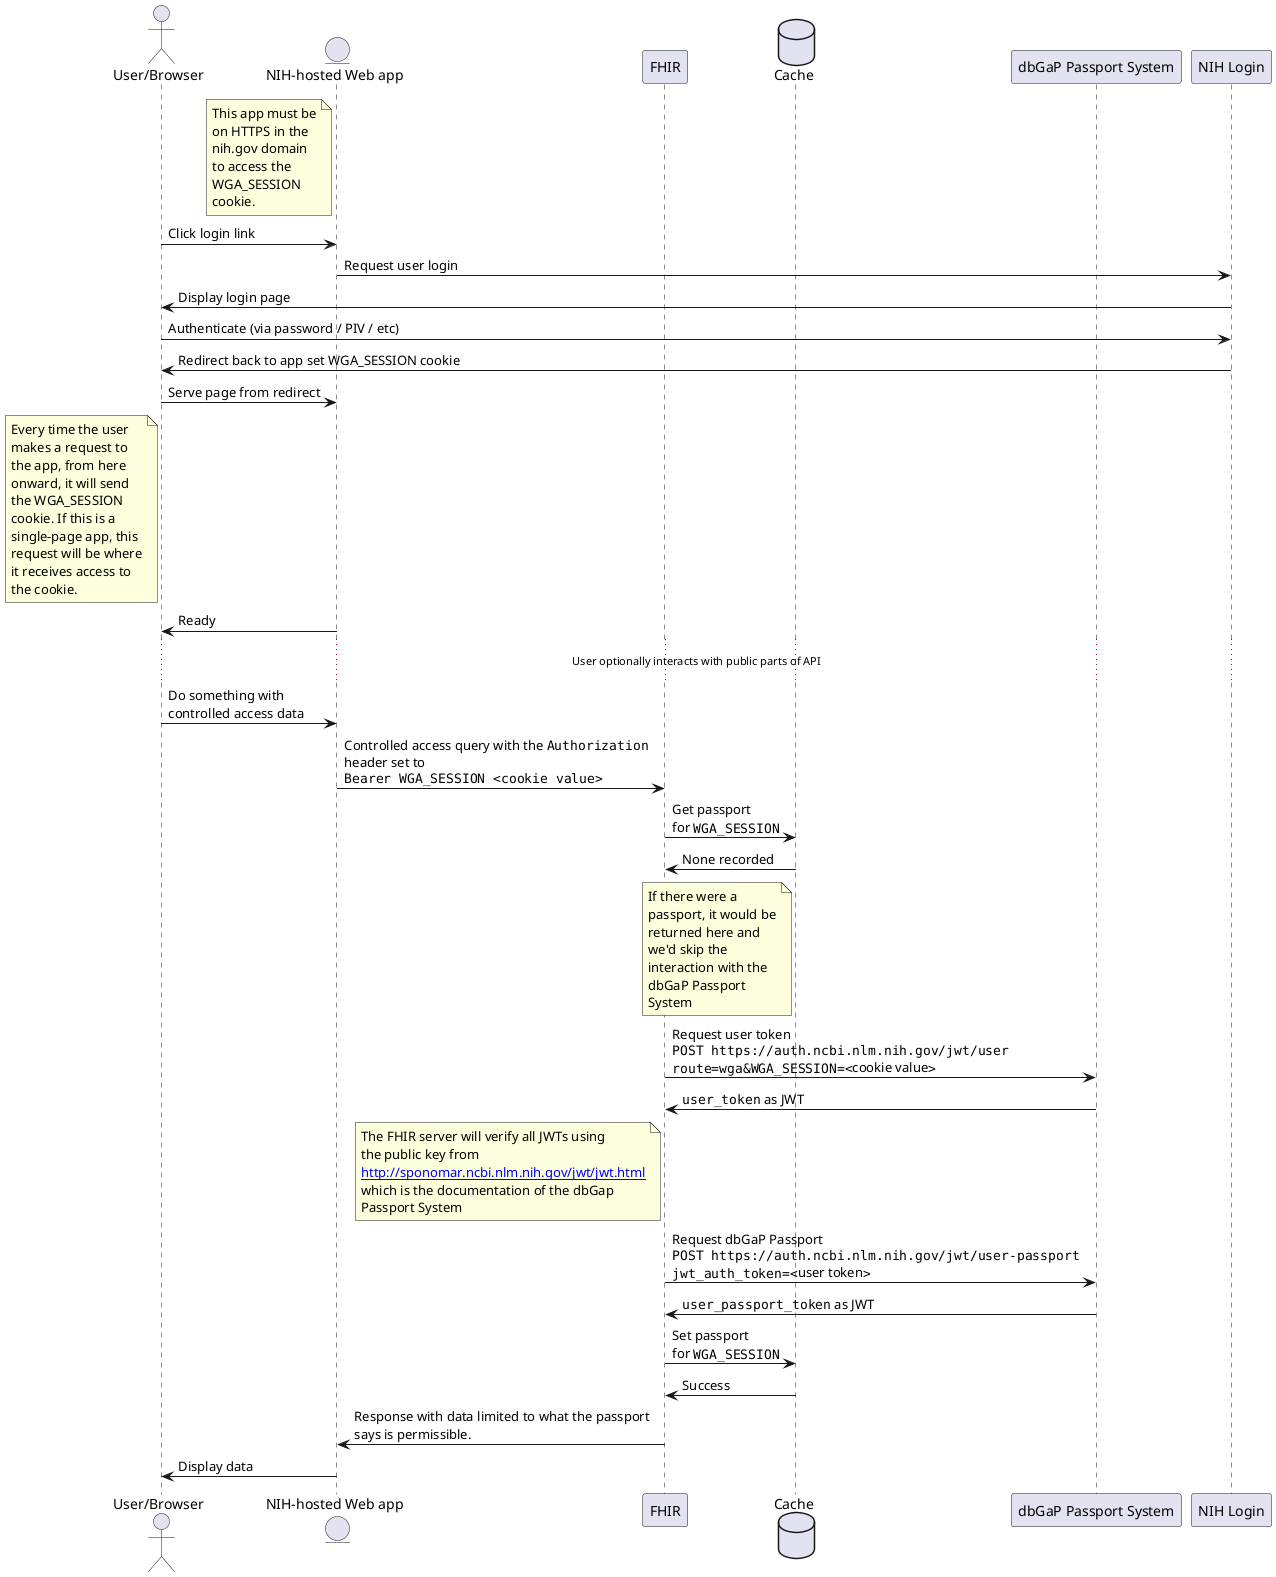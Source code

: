 @startuml "wga_session_flow"
''''''''''''''''''
'This is a proposed interim flow to use while we wait for full authorization solutions to come online
'
'It uses authentication to do authorization but is limited to users in the nih domain, so it should be OK as a
'temporary measure.
''''''''''''''''''
actor "User/Browser" as User
entity "NIH-hosted Web app" as App
participant "FHIR" as Fhir
database "Cache" as Cache
participant "dbGaP Passport System" as dbGap
participant "NIH Login" as NihLogin

note left of App
This app must be
on HTTPS in the
nih.gov domain
to access the
WGA_SESSION
cookie.
end note

User -> App : Click login link
App -> NihLogin : Request user login
NihLogin -> User: Display login page
User -> NihLogin: Authenticate (via password / PIV / etc)
NihLogin -> User: Redirect back to app set WGA_SESSION cookie
User -> App: Serve page from redirect
note left of User
Every time the user
makes a request to
the app, from here
onward, it will send
the WGA_SESSION
cookie. If this is a
single-page app, this
request will be where
it receives access to
the cookie.
end note
App -> User : Ready

... User optionally interacts with public parts of API ...

User -> App: Do something with\ncontrolled access data
App -> Fhir: Controlled access query with the ""Authorization""\nheader set to\n""Bearer WGA_SESSION <cookie value>""
Fhir -> Cache: Get passport\nfor ""WGA_SESSION""
Cache -> Fhir: None recorded
note left of Cache
If there were a
passport, it would be
returned here and
we'd skip the
interaction with the
dbGaP Passport
System
end note
Fhir -> dbGap: Request user token\n""POST https://auth.ncbi.nlm.nih.gov/jwt/user""\n""route=wga&WGA_SESSION=<""cookie value"">""
dbGap -> Fhir: ""user_token"" as JWT
note left of Fhir
The FHIR server will verify all JWTs using
the public key from
[[http://sponomar.ncbi.nlm.nih.gov/jwt/jwt.html]]
which is the documentation of the dbGap
Passport System
end note
Fhir -> dbGap: Request dbGaP Passport\n""POST https://auth.ncbi.nlm.nih.gov/jwt/user-passport""\n""jwt_auth_token=<""user token"">""
dbGap -> Fhir: ""user_passport_token"" as JWT
Fhir -> Cache: Set passport\nfor ""WGA_SESSION""
Cache -> Fhir: Success
Fhir -> App: Response with data limited to what the passport\nsays is permissible.
App -> User: Display data
@enduml
